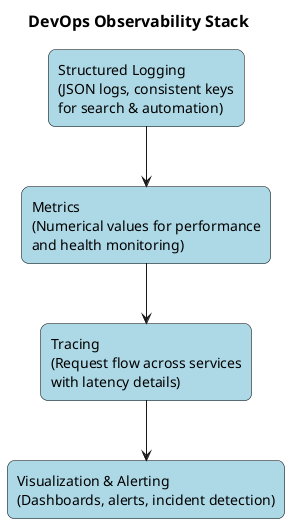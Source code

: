 @startuml
skinparam rectangle {
  BackgroundColor LightBlue
  BorderColor Black
  RoundCorner 15
}
skinparam titleFontSize 16
skinparam titleFontStyle bold

title DevOps Observability Stack

rectangle "Structured Logging\n(JSON logs, consistent keys\nfor search & automation)" as Logging
rectangle "Metrics\n(Numerical values for performance\nand health monitoring)" as Metrics
rectangle "Tracing\n(Request flow across services\nwith latency details)" as Tracing
rectangle "Visualization & Alerting\n(Dashboards, alerts, incident detection)" as Visualization

Logging -down-> Metrics
Metrics -down-> Tracing
Tracing -down-> Visualization

@enduml